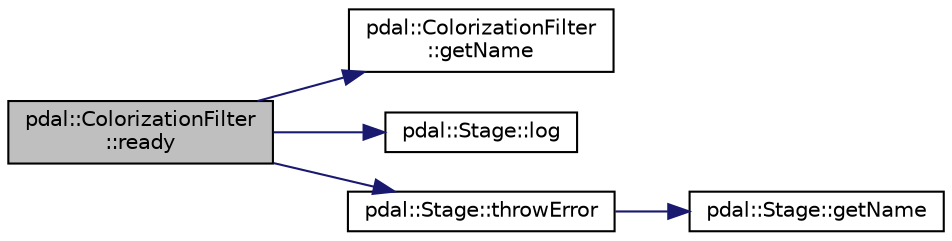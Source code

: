 digraph "pdal::ColorizationFilter::ready"
{
  edge [fontname="Helvetica",fontsize="10",labelfontname="Helvetica",labelfontsize="10"];
  node [fontname="Helvetica",fontsize="10",shape=record];
  rankdir="LR";
  Node1 [label="pdal::ColorizationFilter\l::ready",height=0.2,width=0.4,color="black", fillcolor="grey75", style="filled", fontcolor="black"];
  Node1 -> Node2 [color="midnightblue",fontsize="10",style="solid",fontname="Helvetica"];
  Node2 [label="pdal::ColorizationFilter\l::getName",height=0.2,width=0.4,color="black", fillcolor="white", style="filled",URL="$classpdal_1_1ColorizationFilter.html#a85d3d0fc5825a706861eb53cccf66a0a"];
  Node1 -> Node3 [color="midnightblue",fontsize="10",style="solid",fontname="Helvetica"];
  Node3 [label="pdal::Stage::log",height=0.2,width=0.4,color="black", fillcolor="white", style="filled",URL="$classpdal_1_1Stage.html#ae8c29817e14d7cda53fdcbb23102d872"];
  Node1 -> Node4 [color="midnightblue",fontsize="10",style="solid",fontname="Helvetica"];
  Node4 [label="pdal::Stage::throwError",height=0.2,width=0.4,color="black", fillcolor="white", style="filled",URL="$classpdal_1_1Stage.html#abdbd1176da12dfd882d931a43290797f"];
  Node4 -> Node5 [color="midnightblue",fontsize="10",style="solid",fontname="Helvetica"];
  Node5 [label="pdal::Stage::getName",height=0.2,width=0.4,color="black", fillcolor="white", style="filled",URL="$classpdal_1_1Stage.html#a6c81d6fbbac17ebe4cd63806916cc750"];
}
